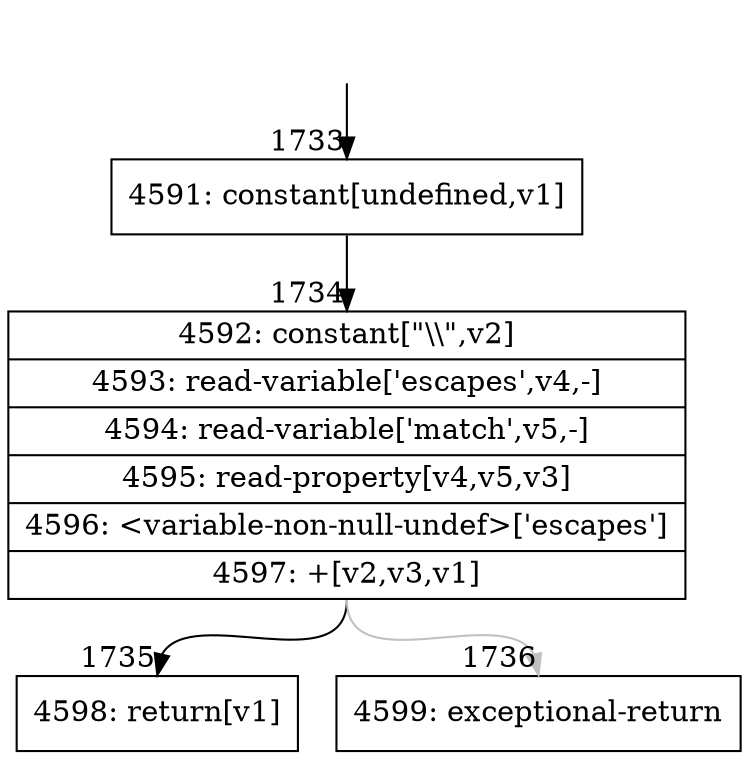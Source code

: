 digraph {
rankdir="TD"
BB_entry152[shape=none,label=""];
BB_entry152 -> BB1733 [tailport=s, headport=n, headlabel="    1733"]
BB1733 [shape=record label="{4591: constant[undefined,v1]}" ] 
BB1733 -> BB1734 [tailport=s, headport=n, headlabel="      1734"]
BB1734 [shape=record label="{4592: constant[\"\\\\\",v2]|4593: read-variable['escapes',v4,-]|4594: read-variable['match',v5,-]|4595: read-property[v4,v5,v3]|4596: \<variable-non-null-undef\>['escapes']|4597: +[v2,v3,v1]}" ] 
BB1734 -> BB1735 [tailport=s, headport=n, headlabel="      1735"]
BB1734 -> BB1736 [tailport=s, headport=n, color=gray, headlabel="      1736"]
BB1735 [shape=record label="{4598: return[v1]}" ] 
BB1736 [shape=record label="{4599: exceptional-return}" ] 
//#$~ 1449
}
